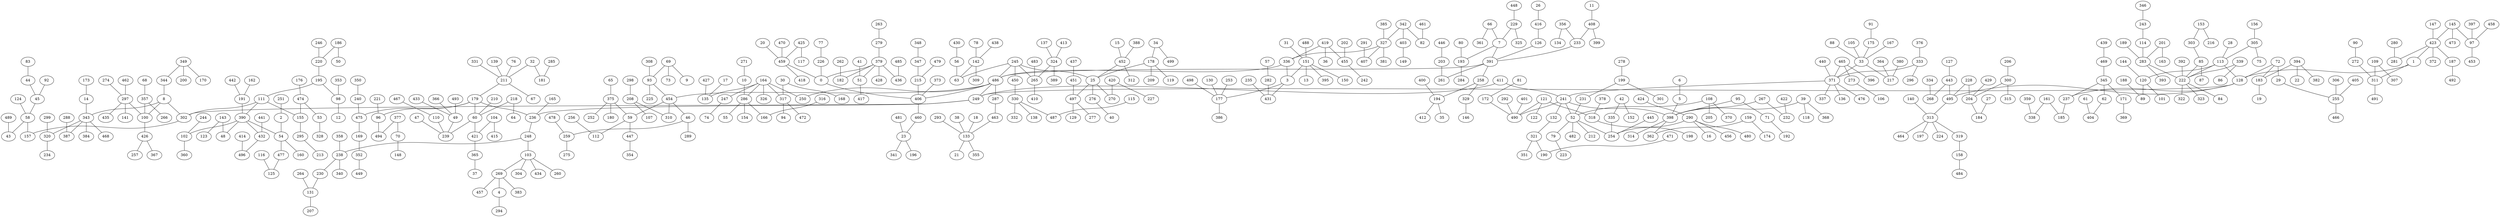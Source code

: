 graph Gnm_Erdo_Renyi_n500_m1000_BFS {
249;
486;
302;
411;
128;
236;
179;
165;
248;
495;
113;
72;
1;
237;
241;
8;
111;
157;
454;
250;
245;
336;
406;
287;
391;
7;
126;
258;
233;
261;
463;
0;
215;
460;
373;
3;
419;
327;
63;
450;
265;
25;
164;
46;
93;
59;
310;
58;
390;
155;
195;
343;
344;
100;
371;
132;
490;
52;
398;
345;
185;
423;
311;
183;
29;
28;
305;
120;
222;
313;
443;
228;
238;
103;
475;
211;
96;
60;
239;
421;
210;
218;
221;
494;
331;
139;
76;
67;
32;
169;
240;
269;
304;
434;
260;
230;
358;
340;
204;
127;
268;
464;
197;
224;
140;
319;
322;
323;
84;
283;
85;
392;
339;
144;
89;
101;
75;
156;
255;
19;
394;
272;
109;
491;
147;
281;
372;
145;
187;
161;
171;
469;
62;
95;
362;
267;
39;
5;
314;
254;
79;
231;
482;
212;
108;
172;
292;
121;
401;
321;
337;
136;
476;
440;
465;
33;
333;
426;
297;
357;
349;
384;
320;
14;
387;
468;
220;
98;
295;
474;
102;
48;
432;
54;
191;
124;
45;
43;
208;
375;
447;
112;
69;
225;
308;
289;
259;
135;
247;
286;
317;
326;
452;
497;
178;
270;
276;
324;
483;
410;
330;
56;
142;
381;
407;
385;
342;
36;
455;
151;
177;
431;
23;
347;
479;
459;
379;
226;
133;
203;
356;
408;
329;
194;
416;
66;
193;
229;
448;
325;
80;
284;
361;
26;
400;
412;
35;
146;
11;
399;
134;
446;
293;
38;
18;
21;
355;
77;
428;
182;
51;
279;
436;
418;
20;
425;
470;
348;
341;
481;
196;
235;
282;
498;
130;
386;
253;
13;
395;
31;
488;
150;
202;
242;
403;
82;
291;
78;
438;
309;
430;
487;
332;
138;
137;
389;
413;
40;
420;
209;
34;
119;
129;
277;
451;
15;
388;
312;
30;
94;
472;
10;
166;
55;
154;
74;
427;
17;
275;
478;
73;
9;
256;
354;
252;
65;
180;
298;
107;
489;
44;
92;
442;
162;
2;
477;
160;
441;
496;
143;
360;
244;
53;
176;
213;
12;
353;
246;
186;
288;
173;
299;
234;
200;
170;
266;
68;
435;
274;
462;
141;
257;
367;
376;
296;
88;
105;
175;
167;
217;
273;
396;
190;
351;
318;
122;
81;
205;
370;
199;
223;
335;
290;
445;
6;
118;
368;
232;
159;
71;
404;
439;
369;
338;
492;
473;
97;
280;
307;
90;
22;
382;
466;
306;
405;
188;
86;
303;
87;
201;
393;
189;
114;
158;
334;
184;
300;
429;
131;
457;
4;
383;
350;
352;
181;
377;
64;
104;
365;
47;
110;
49;
433;
366;
493;
467;
37;
415;
70;
285;
449;
294;
264;
207;
206;
315;
27;
484;
243;
163;
153;
453;
397;
458;
359;
61;
192;
174;
422;
424;
16;
456;
480;
42;
301;
278;
378;
198;
471;
106;
364;
380;
91;
50;
328;
123;
414;
125;
251;
83;
316;
271;
168;
437;
499;
227;
115;
461;
149;
57;
117;
485;
263;
41;
417;
262;
116;
152;
216;
346;
148;
486 -- 249;
249 -- 302;
411 -- 249;
128 -- 249;
249 -- 236;
179 -- 236;
165 -- 236;
236 -- 248;
128 -- 495;
113 -- 128;
72 -- 128;
1 -- 128;
128 -- 237;
411 -- 241;
8 -- 302;
111 -- 302;
302 -- 157;
486 -- 454;
486 -- 250;
245 -- 486;
336 -- 486;
486 -- 406;
486 -- 287;
391 -- 486;
7 -- 391;
126 -- 391;
391 -- 258;
233 -- 391;
391 -- 261;
287 -- 463;
0 -- 406;
215 -- 406;
406 -- 460;
373 -- 406;
336 -- 3;
419 -- 336;
327 -- 336;
245 -- 63;
245 -- 450;
245 -- 265;
245 -- 25;
164 -- 250;
454 -- 46;
93 -- 454;
454 -- 59;
454 -- 310;
58 -- 157;
111 -- 390;
111 -- 155;
195 -- 111;
8 -- 343;
344 -- 8;
8 -- 100;
371 -- 241;
241 -- 132;
241 -- 490;
241 -- 52;
241 -- 398;
345 -- 237;
237 -- 185;
423 -- 1;
1 -- 311;
72 -- 183;
72 -- 29;
28 -- 113;
305 -- 113;
113 -- 120;
113 -- 222;
495 -- 313;
443 -- 495;
228 -- 495;
248 -- 238;
248 -- 103;
179 -- 475;
211 -- 179;
179 -- 96;
179 -- 60;
60 -- 239;
60 -- 421;
210 -- 60;
218 -- 60;
221 -- 96;
96 -- 494;
331 -- 211;
139 -- 211;
76 -- 211;
211 -- 67;
32 -- 211;
475 -- 169;
240 -- 475;
103 -- 269;
103 -- 304;
103 -- 434;
103 -- 260;
238 -- 230;
358 -- 238;
238 -- 340;
228 -- 204;
127 -- 443;
443 -- 268;
313 -- 464;
313 -- 197;
313 -- 224;
140 -- 313;
313 -- 319;
222 -- 322;
222 -- 323;
222 -- 84;
283 -- 222;
85 -- 222;
392 -- 222;
339 -- 222;
144 -- 120;
120 -- 89;
120 -- 101;
305 -- 75;
156 -- 305;
29 -- 255;
183 -- 19;
394 -- 183;
272 -- 311;
109 -- 311;
311 -- 491;
147 -- 423;
423 -- 281;
423 -- 372;
145 -- 423;
423 -- 187;
161 -- 185;
345 -- 171;
469 -- 345;
345 -- 62;
95 -- 398;
398 -- 362;
267 -- 398;
39 -- 398;
5 -- 398;
398 -- 314;
52 -- 254;
52 -- 79;
231 -- 52;
52 -- 482;
52 -- 212;
108 -- 52;
172 -- 490;
292 -- 490;
121 -- 490;
401 -- 490;
132 -- 321;
371 -- 337;
371 -- 136;
371 -- 476;
440 -- 371;
465 -- 371;
33 -- 371;
333 -- 371;
100 -- 426;
297 -- 100;
357 -- 100;
349 -- 344;
343 -- 384;
343 -- 320;
14 -- 343;
343 -- 387;
343 -- 468;
220 -- 195;
195 -- 98;
155 -- 295;
474 -- 155;
390 -- 102;
390 -- 48;
390 -- 432;
390 -- 54;
191 -- 390;
124 -- 58;
45 -- 58;
58 -- 43;
208 -- 310;
375 -- 59;
59 -- 447;
59 -- 112;
69 -- 93;
93 -- 225;
308 -- 93;
46 -- 289;
46 -- 259;
164 -- 135;
164 -- 247;
164 -- 286;
164 -- 317;
164 -- 326;
452 -- 25;
25 -- 497;
178 -- 25;
25 -- 270;
25 -- 276;
324 -- 265;
483 -- 265;
265 -- 410;
450 -- 330;
56 -- 63;
142 -- 63;
327 -- 381;
327 -- 407;
385 -- 327;
342 -- 327;
419 -- 36;
419 -- 455;
151 -- 3;
3 -- 177;
3 -- 431;
460 -- 23;
347 -- 215;
479 -- 215;
459 -- 0;
379 -- 0;
226 -- 0;
463 -- 133;
203 -- 261;
356 -- 233;
408 -- 233;
258 -- 329;
258 -- 194;
416 -- 126;
66 -- 7;
7 -- 193;
229 -- 7;
448 -- 229;
229 -- 325;
80 -- 193;
193 -- 284;
66 -- 361;
26 -- 416;
400 -- 194;
194 -- 412;
194 -- 35;
329 -- 146;
11 -- 408;
408 -- 399;
356 -- 134;
446 -- 203;
293 -- 133;
38 -- 133;
18 -- 133;
133 -- 21;
133 -- 355;
77 -- 226;
379 -- 428;
379 -- 182;
379 -- 51;
279 -- 379;
379 -- 436;
459 -- 418;
20 -- 459;
425 -- 459;
470 -- 459;
348 -- 347;
23 -- 341;
481 -- 23;
23 -- 196;
235 -- 431;
282 -- 431;
498 -- 177;
130 -- 177;
177 -- 386;
253 -- 177;
151 -- 13;
151 -- 395;
31 -- 151;
488 -- 151;
151 -- 150;
202 -- 455;
455 -- 242;
342 -- 403;
342 -- 82;
291 -- 407;
78 -- 142;
438 -- 142;
142 -- 309;
430 -- 56;
330 -- 487;
330 -- 332;
330 -- 138;
137 -- 324;
324 -- 389;
413 -- 324;
276 -- 40;
420 -- 270;
178 -- 209;
34 -- 178;
178 -- 119;
497 -- 129;
497 -- 277;
451 -- 497;
15 -- 452;
388 -- 452;
452 -- 312;
30 -- 317;
317 -- 94;
317 -- 472;
10 -- 286;
286 -- 166;
286 -- 55;
286 -- 154;
247 -- 74;
427 -- 135;
17 -- 135;
259 -- 275;
478 -- 259;
69 -- 73;
69 -- 9;
256 -- 112;
447 -- 354;
375 -- 252;
65 -- 375;
375 -- 180;
298 -- 208;
208 -- 107;
489 -- 43;
44 -- 45;
92 -- 45;
442 -- 191;
162 -- 191;
2 -- 54;
54 -- 477;
54 -- 160;
441 -- 432;
432 -- 496;
143 -- 48;
102 -- 360;
244 -- 102;
474 -- 53;
176 -- 474;
295 -- 213;
98 -- 12;
353 -- 98;
246 -- 220;
186 -- 220;
288 -- 387;
173 -- 14;
299 -- 320;
320 -- 234;
349 -- 200;
349 -- 170;
357 -- 266;
68 -- 357;
297 -- 435;
274 -- 297;
462 -- 297;
297 -- 141;
426 -- 257;
426 -- 367;
376 -- 333;
333 -- 296;
88 -- 33;
105 -- 33;
175 -- 33;
167 -- 33;
33 -- 217;
465 -- 273;
465 -- 396;
321 -- 190;
321 -- 351;
121 -- 318;
121 -- 122;
81 -- 172;
108 -- 205;
108 -- 370;
199 -- 231;
79 -- 223;
335 -- 254;
290 -- 254;
445 -- 254;
6 -- 5;
39 -- 118;
39 -- 368;
267 -- 232;
159 -- 362;
95 -- 71;
62 -- 404;
439 -- 469;
171 -- 369;
161 -- 338;
187 -- 492;
145 -- 473;
145 -- 97;
280 -- 281;
109 -- 307;
90 -- 272;
394 -- 22;
394 -- 382;
255 -- 466;
306 -- 255;
405 -- 255;
188 -- 89;
339 -- 86;
303 -- 85;
85 -- 87;
201 -- 283;
283 -- 393;
189 -- 283;
114 -- 283;
319 -- 158;
334 -- 268;
204 -- 184;
300 -- 204;
429 -- 204;
230 -- 131;
269 -- 457;
269 -- 4;
269 -- 383;
350 -- 240;
169 -- 352;
32 -- 181;
377 -- 494;
218 -- 64;
104 -- 421;
421 -- 365;
47 -- 239;
110 -- 239;
49 -- 239;
433 -- 49;
366 -- 49;
493 -- 49;
467 -- 110;
365 -- 37;
104 -- 415;
377 -- 70;
285 -- 181;
352 -- 449;
4 -- 294;
264 -- 131;
131 -- 207;
206 -- 300;
300 -- 315;
27 -- 184;
158 -- 484;
243 -- 114;
201 -- 163;
153 -- 303;
97 -- 453;
397 -- 97;
458 -- 97;
359 -- 338;
61 -- 404;
71 -- 192;
159 -- 174;
422 -- 232;
424 -- 290;
290 -- 16;
290 -- 456;
290 -- 480;
42 -- 335;
199 -- 301;
278 -- 199;
378 -- 318;
318 -- 198;
471 -- 190;
273 -- 106;
364 -- 217;
380 -- 217;
91 -- 175;
186 -- 50;
53 -- 328;
143 -- 123;
414 -- 496;
477 -- 125;
251 -- 2;
83 -- 44;
316 -- 166;
271 -- 10;
30 -- 168;
437 -- 451;
34 -- 499;
420 -- 227;
115 -- 487;
461 -- 82;
403 -- 149;
57 -- 282;
425 -- 117;
485 -- 436;
263 -- 279;
41 -- 51;
51 -- 417;
262 -- 182;
116 -- 125;
42 -- 152;
153 -- 216;
346 -- 243;
70 -- 148;
}